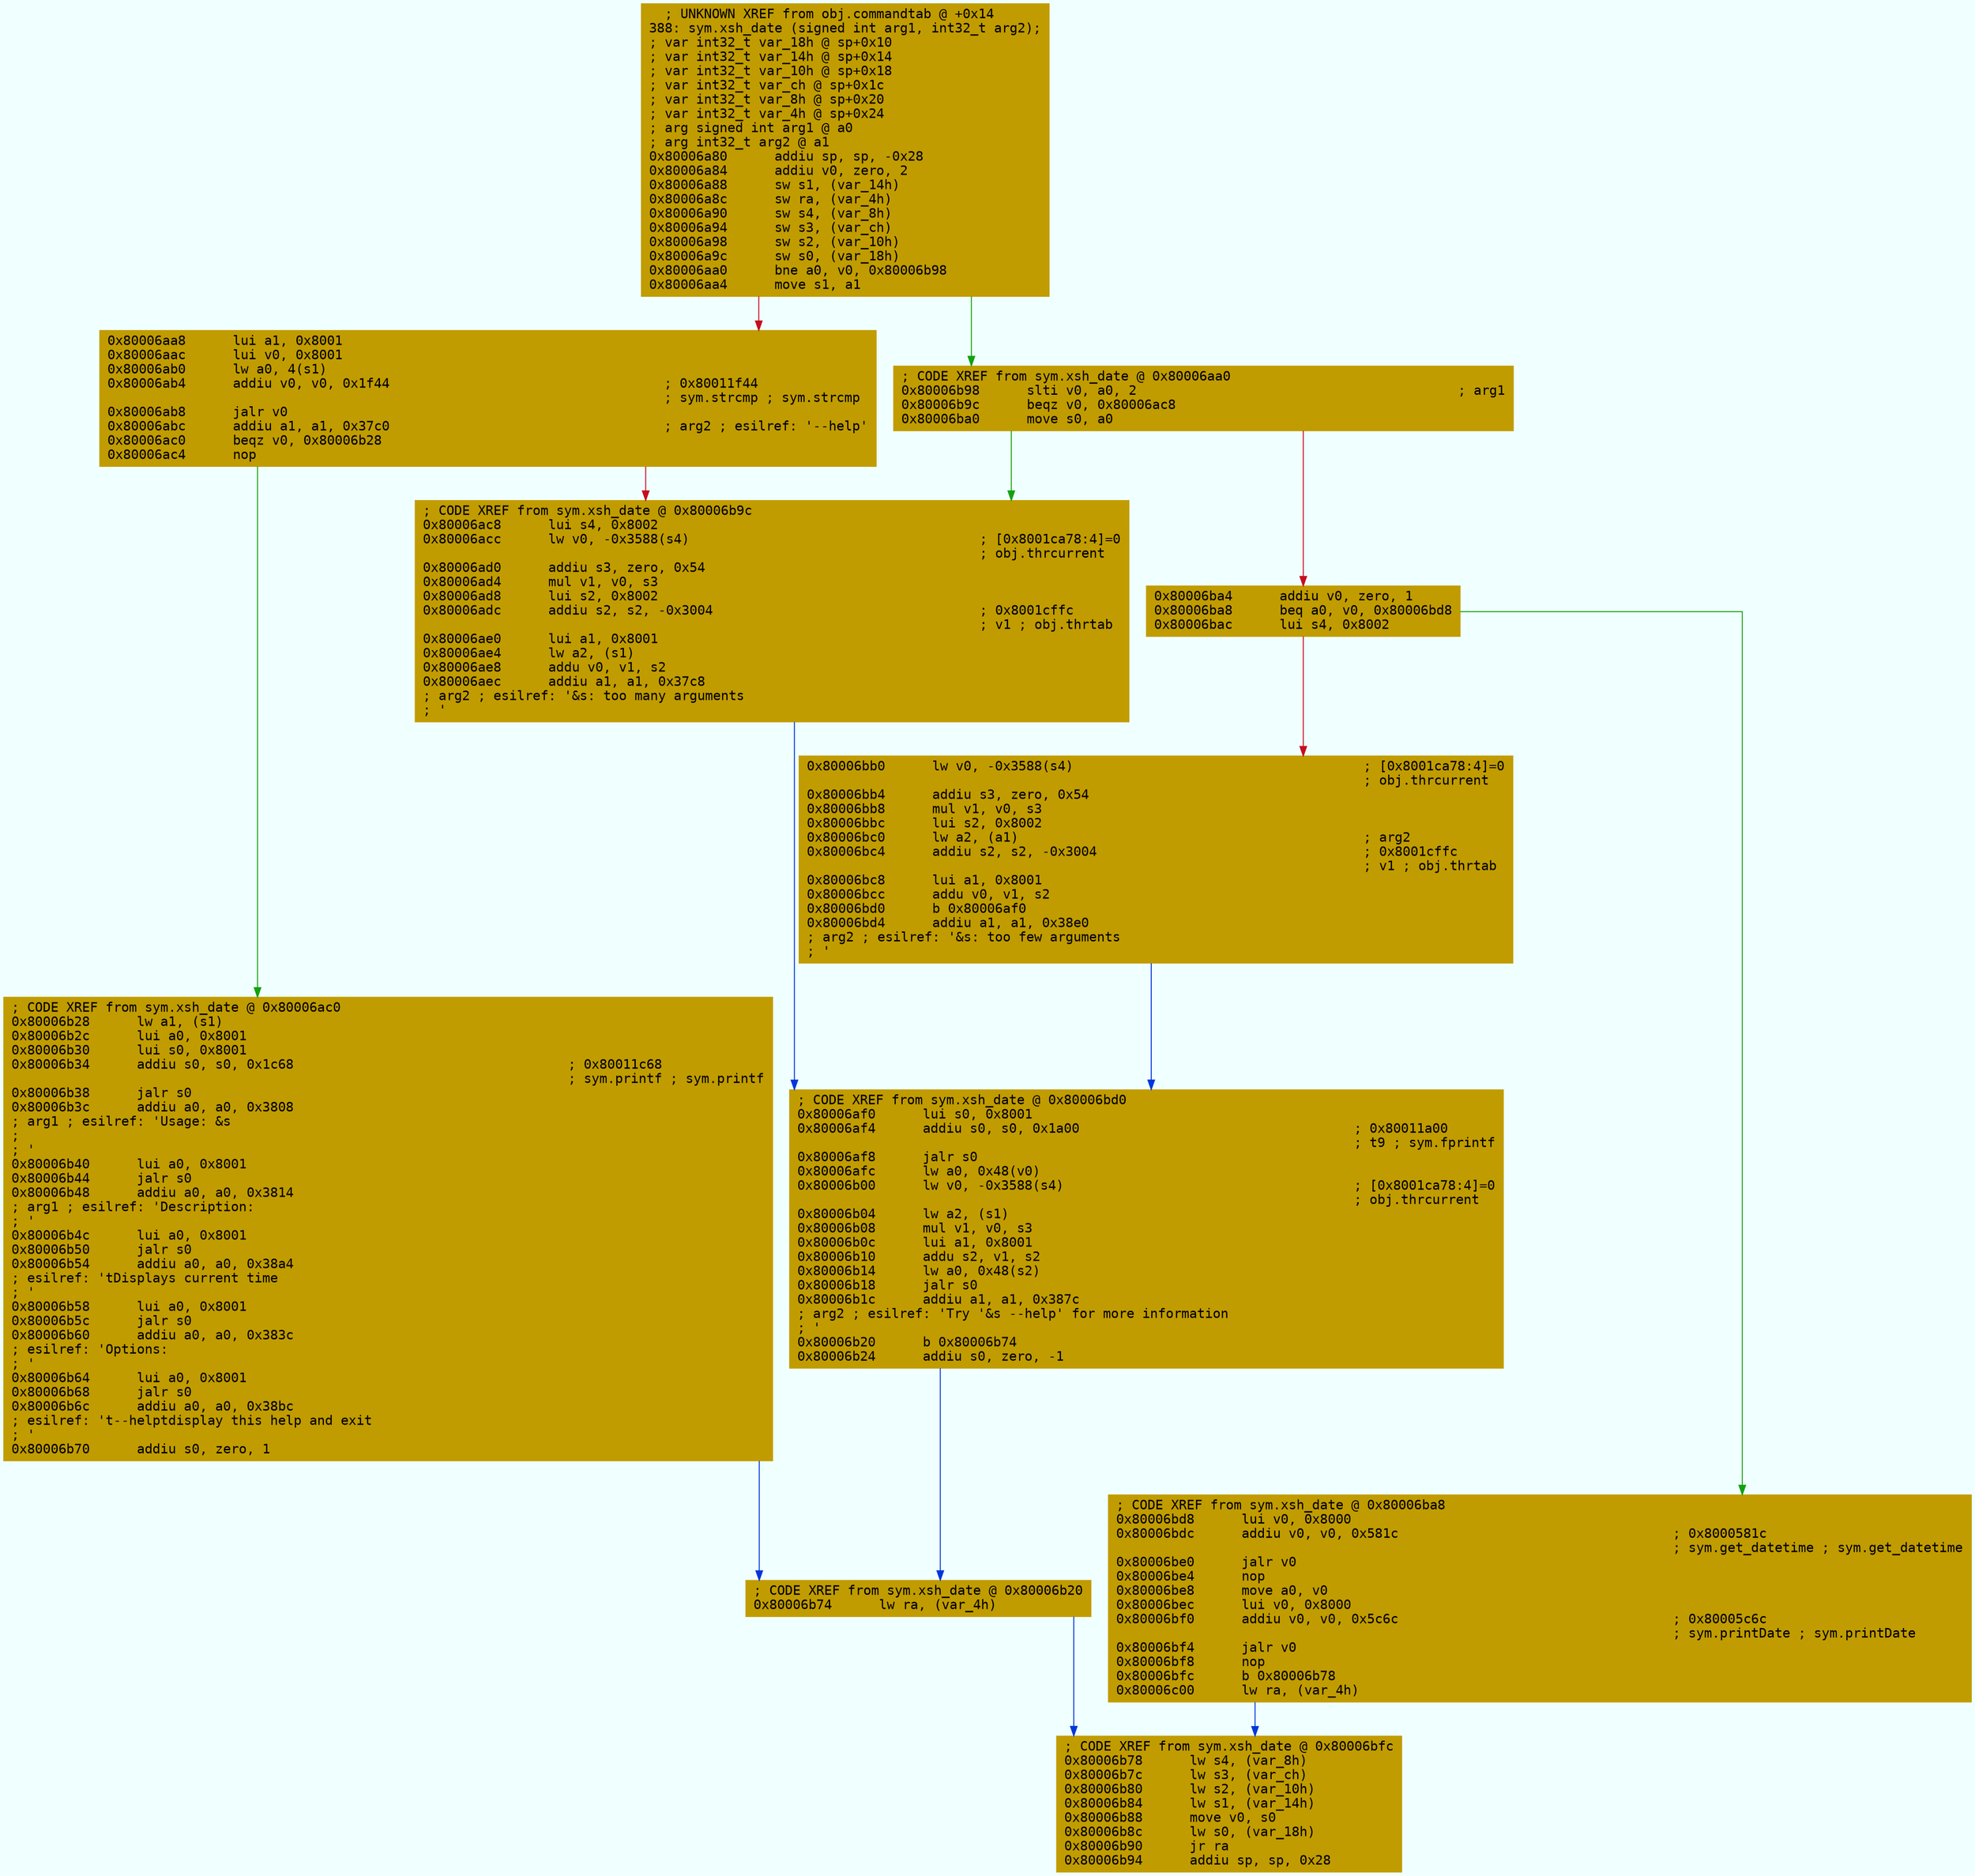digraph code {
	graph [bgcolor=azure fontsize=8 fontname="Courier" splines="ortho"];
	node [fillcolor=gray style=filled shape=box];
	edge [arrowhead="normal"];
	"0x80006a80" [URL="sym.xsh_date/0x80006a80", fillcolor="#c19c00",color="#c19c00", fontname="Courier",label="  ; UNKNOWN XREF from obj.commandtab @ +0x14\l388: sym.xsh_date (signed int arg1, int32_t arg2);\l; var int32_t var_18h @ sp+0x10\l; var int32_t var_14h @ sp+0x14\l; var int32_t var_10h @ sp+0x18\l; var int32_t var_ch @ sp+0x1c\l; var int32_t var_8h @ sp+0x20\l; var int32_t var_4h @ sp+0x24\l; arg signed int arg1 @ a0\l; arg int32_t arg2 @ a1\l0x80006a80      addiu sp, sp, -0x28\l0x80006a84      addiu v0, zero, 2\l0x80006a88      sw s1, (var_14h)\l0x80006a8c      sw ra, (var_4h)\l0x80006a90      sw s4, (var_8h)\l0x80006a94      sw s3, (var_ch)\l0x80006a98      sw s2, (var_10h)\l0x80006a9c      sw s0, (var_18h)\l0x80006aa0      bne a0, v0, 0x80006b98\l0x80006aa4      move s1, a1\l"]
	"0x80006aa8" [URL="sym.xsh_date/0x80006aa8", fillcolor="#c19c00",color="#c19c00", fontname="Courier",label="0x80006aa8      lui a1, 0x8001\l0x80006aac      lui v0, 0x8001\l0x80006ab0      lw a0, 4(s1)\l0x80006ab4      addiu v0, v0, 0x1f44                                   ; 0x80011f44\l                                                                       ; sym.strcmp ; sym.strcmp\l0x80006ab8      jalr v0\l0x80006abc      addiu a1, a1, 0x37c0                                   ; arg2 ; esilref: '--help'\l0x80006ac0      beqz v0, 0x80006b28\l0x80006ac4      nop\l"]
	"0x80006ac8" [URL="sym.xsh_date/0x80006ac8", fillcolor="#c19c00",color="#c19c00", fontname="Courier",label="; CODE XREF from sym.xsh_date @ 0x80006b9c\l0x80006ac8      lui s4, 0x8002\l0x80006acc      lw v0, -0x3588(s4)                                     ; [0x8001ca78:4]=0\l                                                                       ; obj.thrcurrent\l0x80006ad0      addiu s3, zero, 0x54\l0x80006ad4      mul v1, v0, s3\l0x80006ad8      lui s2, 0x8002\l0x80006adc      addiu s2, s2, -0x3004                                  ; 0x8001cffc\l                                                                       ; v1 ; obj.thrtab\l0x80006ae0      lui a1, 0x8001\l0x80006ae4      lw a2, (s1)\l0x80006ae8      addu v0, v1, s2\l0x80006aec      addiu a1, a1, 0x37c8                                   \l; arg2 ; esilref: '&s: too many arguments\l; '\l"]
	"0x80006af0" [URL="sym.xsh_date/0x80006af0", fillcolor="#c19c00",color="#c19c00", fontname="Courier",label="; CODE XREF from sym.xsh_date @ 0x80006bd0\l0x80006af0      lui s0, 0x8001\l0x80006af4      addiu s0, s0, 0x1a00                                   ; 0x80011a00\l                                                                       ; t9 ; sym.fprintf\l0x80006af8      jalr s0\l0x80006afc      lw a0, 0x48(v0)\l0x80006b00      lw v0, -0x3588(s4)                                     ; [0x8001ca78:4]=0\l                                                                       ; obj.thrcurrent\l0x80006b04      lw a2, (s1)\l0x80006b08      mul v1, v0, s3\l0x80006b0c      lui a1, 0x8001\l0x80006b10      addu s2, v1, s2\l0x80006b14      lw a0, 0x48(s2)\l0x80006b18      jalr s0\l0x80006b1c      addiu a1, a1, 0x387c                                   \l; arg2 ; esilref: 'Try '&s --help' for more information\l; '\l0x80006b20      b 0x80006b74\l0x80006b24      addiu s0, zero, -1\l"]
	"0x80006b28" [URL="sym.xsh_date/0x80006b28", fillcolor="#c19c00",color="#c19c00", fontname="Courier",label="; CODE XREF from sym.xsh_date @ 0x80006ac0\l0x80006b28      lw a1, (s1)\l0x80006b2c      lui a0, 0x8001\l0x80006b30      lui s0, 0x8001\l0x80006b34      addiu s0, s0, 0x1c68                                   ; 0x80011c68\l                                                                       ; sym.printf ; sym.printf\l0x80006b38      jalr s0\l0x80006b3c      addiu a0, a0, 0x3808                                   \l; arg1 ; esilref: 'Usage: &s\l; \l; '\l0x80006b40      lui a0, 0x8001\l0x80006b44      jalr s0\l0x80006b48      addiu a0, a0, 0x3814                                   \l; arg1 ; esilref: 'Description:\l; '\l0x80006b4c      lui a0, 0x8001\l0x80006b50      jalr s0\l0x80006b54      addiu a0, a0, 0x38a4                                   \l; esilref: '\tDisplays current time\l; '\l0x80006b58      lui a0, 0x8001\l0x80006b5c      jalr s0\l0x80006b60      addiu a0, a0, 0x383c                                   \l; esilref: 'Options:\l; '\l0x80006b64      lui a0, 0x8001\l0x80006b68      jalr s0\l0x80006b6c      addiu a0, a0, 0x38bc                                   \l; esilref: '\t--help\tdisplay this help and exit\l; '\l0x80006b70      addiu s0, zero, 1\l"]
	"0x80006b74" [URL="sym.xsh_date/0x80006b74", fillcolor="#c19c00",color="#c19c00", fontname="Courier",label="; CODE XREF from sym.xsh_date @ 0x80006b20\l0x80006b74      lw ra, (var_4h)\l"]
	"0x80006b78" [URL="sym.xsh_date/0x80006b78", fillcolor="#c19c00",color="#c19c00", fontname="Courier",label="; CODE XREF from sym.xsh_date @ 0x80006bfc\l0x80006b78      lw s4, (var_8h)\l0x80006b7c      lw s3, (var_ch)\l0x80006b80      lw s2, (var_10h)\l0x80006b84      lw s1, (var_14h)\l0x80006b88      move v0, s0\l0x80006b8c      lw s0, (var_18h)\l0x80006b90      jr ra\l0x80006b94      addiu sp, sp, 0x28\l"]
	"0x80006b98" [URL="sym.xsh_date/0x80006b98", fillcolor="#c19c00",color="#c19c00", fontname="Courier",label="; CODE XREF from sym.xsh_date @ 0x80006aa0\l0x80006b98      slti v0, a0, 2                                         ; arg1\l0x80006b9c      beqz v0, 0x80006ac8\l0x80006ba0      move s0, a0\l"]
	"0x80006ba4" [URL="sym.xsh_date/0x80006ba4", fillcolor="#c19c00",color="#c19c00", fontname="Courier",label="0x80006ba4      addiu v0, zero, 1\l0x80006ba8      beq a0, v0, 0x80006bd8\l0x80006bac      lui s4, 0x8002\l"]
	"0x80006bb0" [URL="sym.xsh_date/0x80006bb0", fillcolor="#c19c00",color="#c19c00", fontname="Courier",label="0x80006bb0      lw v0, -0x3588(s4)                                     ; [0x8001ca78:4]=0\l                                                                       ; obj.thrcurrent\l0x80006bb4      addiu s3, zero, 0x54\l0x80006bb8      mul v1, v0, s3\l0x80006bbc      lui s2, 0x8002\l0x80006bc0      lw a2, (a1)                                            ; arg2\l0x80006bc4      addiu s2, s2, -0x3004                                  ; 0x8001cffc\l                                                                       ; v1 ; obj.thrtab\l0x80006bc8      lui a1, 0x8001\l0x80006bcc      addu v0, v1, s2\l0x80006bd0      b 0x80006af0\l0x80006bd4      addiu a1, a1, 0x38e0                                   \l; arg2 ; esilref: '&s: too few arguments\l; '\l"]
	"0x80006bd8" [URL="sym.xsh_date/0x80006bd8", fillcolor="#c19c00",color="#c19c00", fontname="Courier",label="; CODE XREF from sym.xsh_date @ 0x80006ba8\l0x80006bd8      lui v0, 0x8000\l0x80006bdc      addiu v0, v0, 0x581c                                   ; 0x8000581c\l                                                                       ; sym.get_datetime ; sym.get_datetime\l0x80006be0      jalr v0\l0x80006be4      nop\l0x80006be8      move a0, v0\l0x80006bec      lui v0, 0x8000\l0x80006bf0      addiu v0, v0, 0x5c6c                                   ; 0x80005c6c\l                                                                       ; sym.printDate ; sym.printDate\l0x80006bf4      jalr v0\l0x80006bf8      nop\l0x80006bfc      b 0x80006b78\l0x80006c00      lw ra, (var_4h)\l"]
        "0x80006a80" -> "0x80006b98" [color="#13a10e"];
        "0x80006a80" -> "0x80006aa8" [color="#c50f1f"];
        "0x80006aa8" -> "0x80006b28" [color="#13a10e"];
        "0x80006aa8" -> "0x80006ac8" [color="#c50f1f"];
        "0x80006ac8" -> "0x80006af0" [color="#0037da"];
        "0x80006af0" -> "0x80006b74" [color="#0037da"];
        "0x80006b28" -> "0x80006b74" [color="#0037da"];
        "0x80006b74" -> "0x80006b78" [color="#0037da"];
        "0x80006b98" -> "0x80006ac8" [color="#13a10e"];
        "0x80006b98" -> "0x80006ba4" [color="#c50f1f"];
        "0x80006ba4" -> "0x80006bd8" [color="#13a10e"];
        "0x80006ba4" -> "0x80006bb0" [color="#c50f1f"];
        "0x80006bb0" -> "0x80006af0" [color="#0037da"];
        "0x80006bd8" -> "0x80006b78" [color="#0037da"];
}
